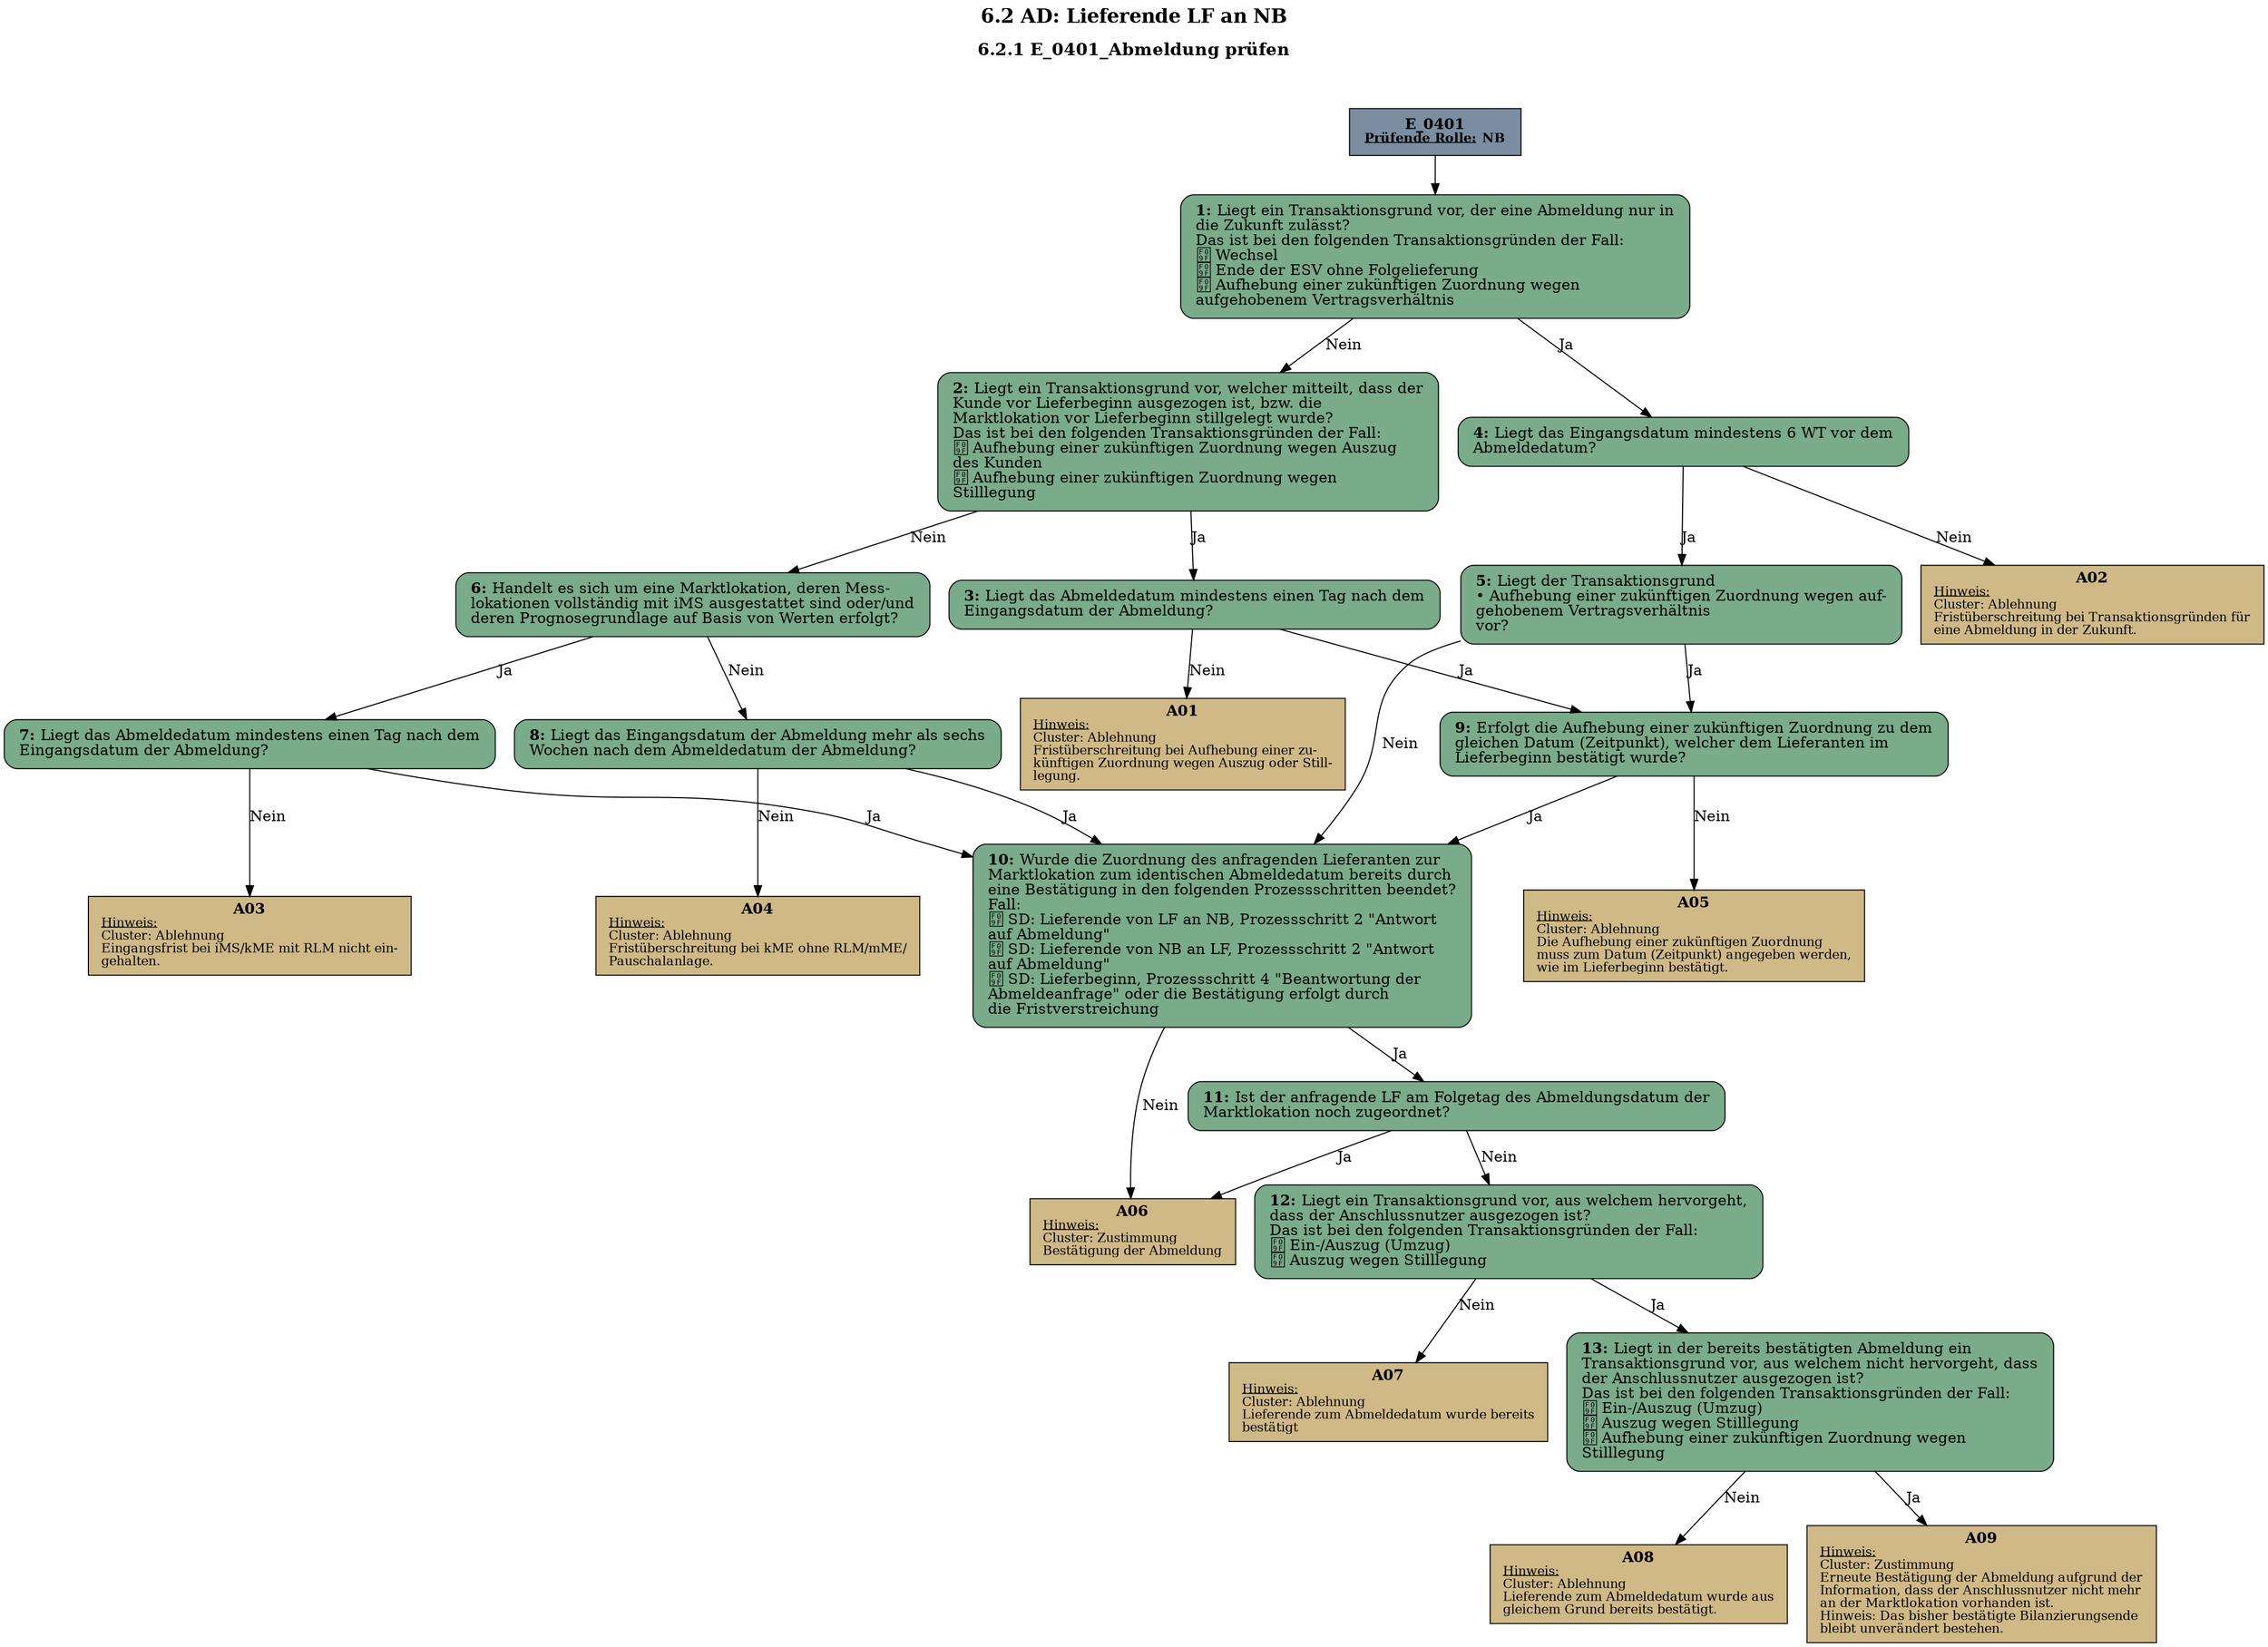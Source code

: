 digraph D {
    labelloc="t";
    label=<<B><FONT POINT-SIZE="18">6.2 AD: Lieferende LF an NB</FONT></B><BR/><BR/><B><FONT POINT-SIZE="16">6.2.1 E_0401_Abmeldung prüfen</FONT></B><BR/><BR/><BR/><BR/>>;
    "Start" [margin="0.2,0.12", shape=box, style=filled, fillcolor="#7a8da1", label=<<B>E_0401</B><BR align="center"/><FONT point-size="12"><B><U>Prüfende Rolle:</U> NB</B></FONT><BR align="center"/>>];
    "1" [margin="0.2,0.12", shape=box, style="filled,rounded", fillcolor="#7aab8a", label=<<B>1: </B>Liegt ein Transaktionsgrund vor, der eine Abmeldung nur in<BR align="left"/>die Zukunft zulässt?<BR align="left"/>Das ist bei den folgenden Transaktionsgründen der Fall:<BR align="left"/> Wechsel<BR align="left"/> Ende der ESV ohne Folgelieferung<BR align="left"/> Aufhebung einer zukünftigen Zuordnung wegen<BR align="left"/>aufgehobenem Vertragsverhältnis<BR align="left"/>>];
    "2" [margin="0.2,0.12", shape=box, style="filled,rounded", fillcolor="#7aab8a", label=<<B>2: </B>Liegt ein Transaktionsgrund vor, welcher mitteilt, dass der<BR align="left"/>Kunde vor Lieferbeginn ausgezogen ist, bzw. die<BR align="left"/>Marktlokation vor Lieferbeginn stillgelegt wurde?<BR align="left"/>Das ist bei den folgenden Transaktionsgründen der Fall:<BR align="left"/> Aufhebung einer zukünftigen Zuordnung wegen Auszug<BR align="left"/>des Kunden<BR align="left"/> Aufhebung einer zukünftigen Zuordnung wegen<BR align="left"/>Stilllegung<BR align="left"/>>];
    "3" [margin="0.2,0.12", shape=box, style="filled,rounded", fillcolor="#7aab8a", label=<<B>3: </B>Liegt das Abmeldedatum mindestens einen Tag nach dem<BR align="left"/>Eingangsdatum der Abmeldung?<BR align="left"/>>];
    "A01" [margin="0.17,0.08", shape=box, style=filled, fillcolor="#cfb986", label=<<B>A01</B><BR align="center"/><FONT point-size="12"><U>Hinweis:</U><BR align="left"/>Cluster: Ablehnung<BR align="left"/>Fristüberschreitung bei Aufhebung einer zu-<BR align="left"/>künftigen Zuordnung wegen Auszug oder Still-<BR align="left"/>legung.<BR align="left"/></FONT>>];
    "4" [margin="0.2,0.12", shape=box, style="filled,rounded", fillcolor="#7aab8a", label=<<B>4: </B>Liegt das Eingangsdatum mindestens 6 WT vor dem<BR align="left"/>Abmeldedatum?<BR align="left"/>>];
    "A02" [margin="0.17,0.08", shape=box, style=filled, fillcolor="#cfb986", label=<<B>A02</B><BR align="center"/><FONT point-size="12"><U>Hinweis:</U><BR align="left"/>Cluster: Ablehnung<BR align="left"/>Fristüberschreitung bei Transaktionsgründen für<BR align="left"/>eine Abmeldung in der Zukunft.<BR align="left"/></FONT>>];
    "5" [margin="0.2,0.12", shape=box, style="filled,rounded", fillcolor="#7aab8a", label=<<B>5: </B>Liegt der Transaktionsgrund<BR align="left"/>• Aufhebung einer zukünftigen Zuordnung wegen auf-<BR align="left"/>gehobenem Vertragsverhältnis<BR align="left"/>vor?<BR align="left"/>>];
    "6" [margin="0.2,0.12", shape=box, style="filled,rounded", fillcolor="#7aab8a", label=<<B>6: </B>Handelt es sich um eine Marktlokation, deren Mess-<BR align="left"/>lokationen vollständig mit iMS ausgestattet sind oder/und<BR align="left"/>deren Prognosegrundlage auf Basis von Werten erfolgt?<BR align="left"/>>];
    "7" [margin="0.2,0.12", shape=box, style="filled,rounded", fillcolor="#7aab8a", label=<<B>7: </B>Liegt das Abmeldedatum mindestens einen Tag nach dem<BR align="left"/>Eingangsdatum der Abmeldung?<BR align="left"/>>];
    "A03" [margin="0.17,0.08", shape=box, style=filled, fillcolor="#cfb986", label=<<B>A03</B><BR align="center"/><FONT point-size="12"><U>Hinweis:</U><BR align="left"/>Cluster: Ablehnung<BR align="left"/>Eingangsfrist bei iMS/kME mit RLM nicht ein-<BR align="left"/>gehalten.<BR align="left"/></FONT>>];
    "8" [margin="0.2,0.12", shape=box, style="filled,rounded", fillcolor="#7aab8a", label=<<B>8: </B>Liegt das Eingangsdatum der Abmeldung mehr als sechs<BR align="left"/>Wochen nach dem Abmeldedatum der Abmeldung?<BR align="left"/>>];
    "A04" [margin="0.17,0.08", shape=box, style=filled, fillcolor="#cfb986", label=<<B>A04</B><BR align="center"/><FONT point-size="12"><U>Hinweis:</U><BR align="left"/>Cluster: Ablehnung<BR align="left"/>Fristüberschreitung bei kME ohne RLM/mME/<BR align="left"/>Pauschalanlage.<BR align="left"/></FONT>>];
    "9" [margin="0.2,0.12", shape=box, style="filled,rounded", fillcolor="#7aab8a", label=<<B>9: </B>Erfolgt die Aufhebung einer zukünftigen Zuordnung zu dem<BR align="left"/>gleichen Datum (Zeitpunkt), welcher dem Lieferanten im<BR align="left"/>Lieferbeginn bestätigt wurde?<BR align="left"/>>];
    "A05" [margin="0.17,0.08", shape=box, style=filled, fillcolor="#cfb986", label=<<B>A05</B><BR align="center"/><FONT point-size="12"><U>Hinweis:</U><BR align="left"/>Cluster: Ablehnung<BR align="left"/>Die Aufhebung einer zukünftigen Zuordnung<BR align="left"/>muss zum Datum (Zeitpunkt) angegeben werden,<BR align="left"/>wie im Lieferbeginn bestätigt.<BR align="left"/></FONT>>];
    "10" [margin="0.2,0.12", shape=box, style="filled,rounded", fillcolor="#7aab8a", label=<<B>10: </B>Wurde die Zuordnung des anfragenden Lieferanten zur<BR align="left"/>Marktlokation zum identischen Abmeldedatum bereits durch<BR align="left"/>eine Bestätigung in den folgenden Prozessschritten beendet?<BR align="left"/>Fall:<BR align="left"/> SD: Lieferende von LF an NB, Prozessschritt 2 "Antwort<BR align="left"/>auf Abmeldung"<BR align="left"/> SD: Lieferende von NB an LF, Prozessschritt 2 "Antwort<BR align="left"/>auf Abmeldung"<BR align="left"/> SD: Lieferbeginn, Prozessschritt 4 "Beantwortung der<BR align="left"/>Abmeldeanfrage" oder die Bestätigung erfolgt durch<BR align="left"/>die Fristverstreichung<BR align="left"/>>];
    "A06" [margin="0.17,0.08", shape=box, style=filled, fillcolor="#cfb986", label=<<B>A06</B><BR align="center"/><FONT point-size="12"><U>Hinweis:</U><BR align="left"/>Cluster: Zustimmung<BR align="left"/>Bestätigung der Abmeldung<BR align="left"/></FONT>>];
    "11" [margin="0.2,0.12", shape=box, style="filled,rounded", fillcolor="#7aab8a", label=<<B>11: </B>Ist der anfragende LF am Folgetag des Abmeldungsdatum der<BR align="left"/>Marktlokation noch zugeordnet?<BR align="left"/>>];
    "12" [margin="0.2,0.12", shape=box, style="filled,rounded", fillcolor="#7aab8a", label=<<B>12: </B>Liegt ein Transaktionsgrund vor, aus welchem hervorgeht,<BR align="left"/>dass der Anschlussnutzer ausgezogen ist?<BR align="left"/>Das ist bei den folgenden Transaktionsgründen der Fall:<BR align="left"/> Ein-/Auszug (Umzug)<BR align="left"/> Auszug wegen Stilllegung<BR align="left"/>>];
    "A07" [margin="0.17,0.08", shape=box, style=filled, fillcolor="#cfb986", label=<<B>A07</B><BR align="center"/><FONT point-size="12"><U>Hinweis:</U><BR align="left"/>Cluster: Ablehnung<BR align="left"/>Lieferende zum Abmeldedatum wurde bereits<BR align="left"/>bestätigt<BR align="left"/></FONT>>];
    "13" [margin="0.2,0.12", shape=box, style="filled,rounded", fillcolor="#7aab8a", label=<<B>13: </B>Liegt in der bereits bestätigten Abmeldung ein<BR align="left"/>Transaktionsgrund vor, aus welchem nicht hervorgeht, dass<BR align="left"/>der Anschlussnutzer ausgezogen ist?<BR align="left"/>Das ist bei den folgenden Transaktionsgründen der Fall:<BR align="left"/> Ein-/Auszug (Umzug)<BR align="left"/> Auszug wegen Stilllegung<BR align="left"/> Aufhebung einer zukünftigen Zuordnung wegen<BR align="left"/>Stilllegung<BR align="left"/>>];
    "A08" [margin="0.17,0.08", shape=box, style=filled, fillcolor="#cfb986", label=<<B>A08</B><BR align="center"/><FONT point-size="12"><U>Hinweis:</U><BR align="left"/>Cluster: Ablehnung<BR align="left"/>Lieferende zum Abmeldedatum wurde aus<BR align="left"/>gleichem Grund bereits bestätigt.<BR align="left"/></FONT>>];
    "A09" [margin="0.17,0.08", shape=box, style=filled, fillcolor="#cfb986", label=<<B>A09</B><BR align="center"/><FONT point-size="12"><U>Hinweis:</U><BR align="left"/>Cluster: Zustimmung<BR align="left"/>Erneute Bestätigung der Abmeldung aufgrund der<BR align="left"/>Information, dass der Anschlussnutzer nicht mehr<BR align="left"/>an der Marktlokation vorhanden ist.<BR align="left"/>Hinweis: Das bisher bestätigte Bilanzierungsende<BR align="left"/>bleibt unverändert bestehen.<BR align="left"/></FONT>>];

    "Start" -> "1";
    "1" -> "4" [label="Ja"];
    "1" -> "2" [label="Nein"];
    "2" -> "3" [label="Ja"];
    "2" -> "6" [label="Nein"];
    "3" -> "A01" [label="Nein"];
    "3" -> "9" [label="Ja"];
    "4" -> "A02" [label="Nein"];
    "4" -> "5" [label="Ja"];
    "5" -> "9" [label="Ja"];
    "5" -> "10" [label="Nein"];
    "6" -> "7" [label="Ja"];
    "6" -> "8" [label="Nein"];
    "7" -> "A03" [label="Nein"];
    "7" -> "10" [label="Ja"];
    "8" -> "A04" [label="Nein"];
    "8" -> "10" [label="Ja"];
    "9" -> "A05" [label="Nein"];
    "9" -> "10" [label="Ja"];
    "10" -> "11" [label="Ja"];
    "10" -> "A06" [label="Nein"];
    "11" -> "12" [label="Nein"];
    "11" -> "A06" [label="Ja"];
    "12" -> "A07" [label="Nein"];
    "12" -> "13" [label="Ja"];
    "13" -> "A08" [label="Nein"];
    "13" -> "A09" [label="Ja"];

    bgcolor="transparent";
}